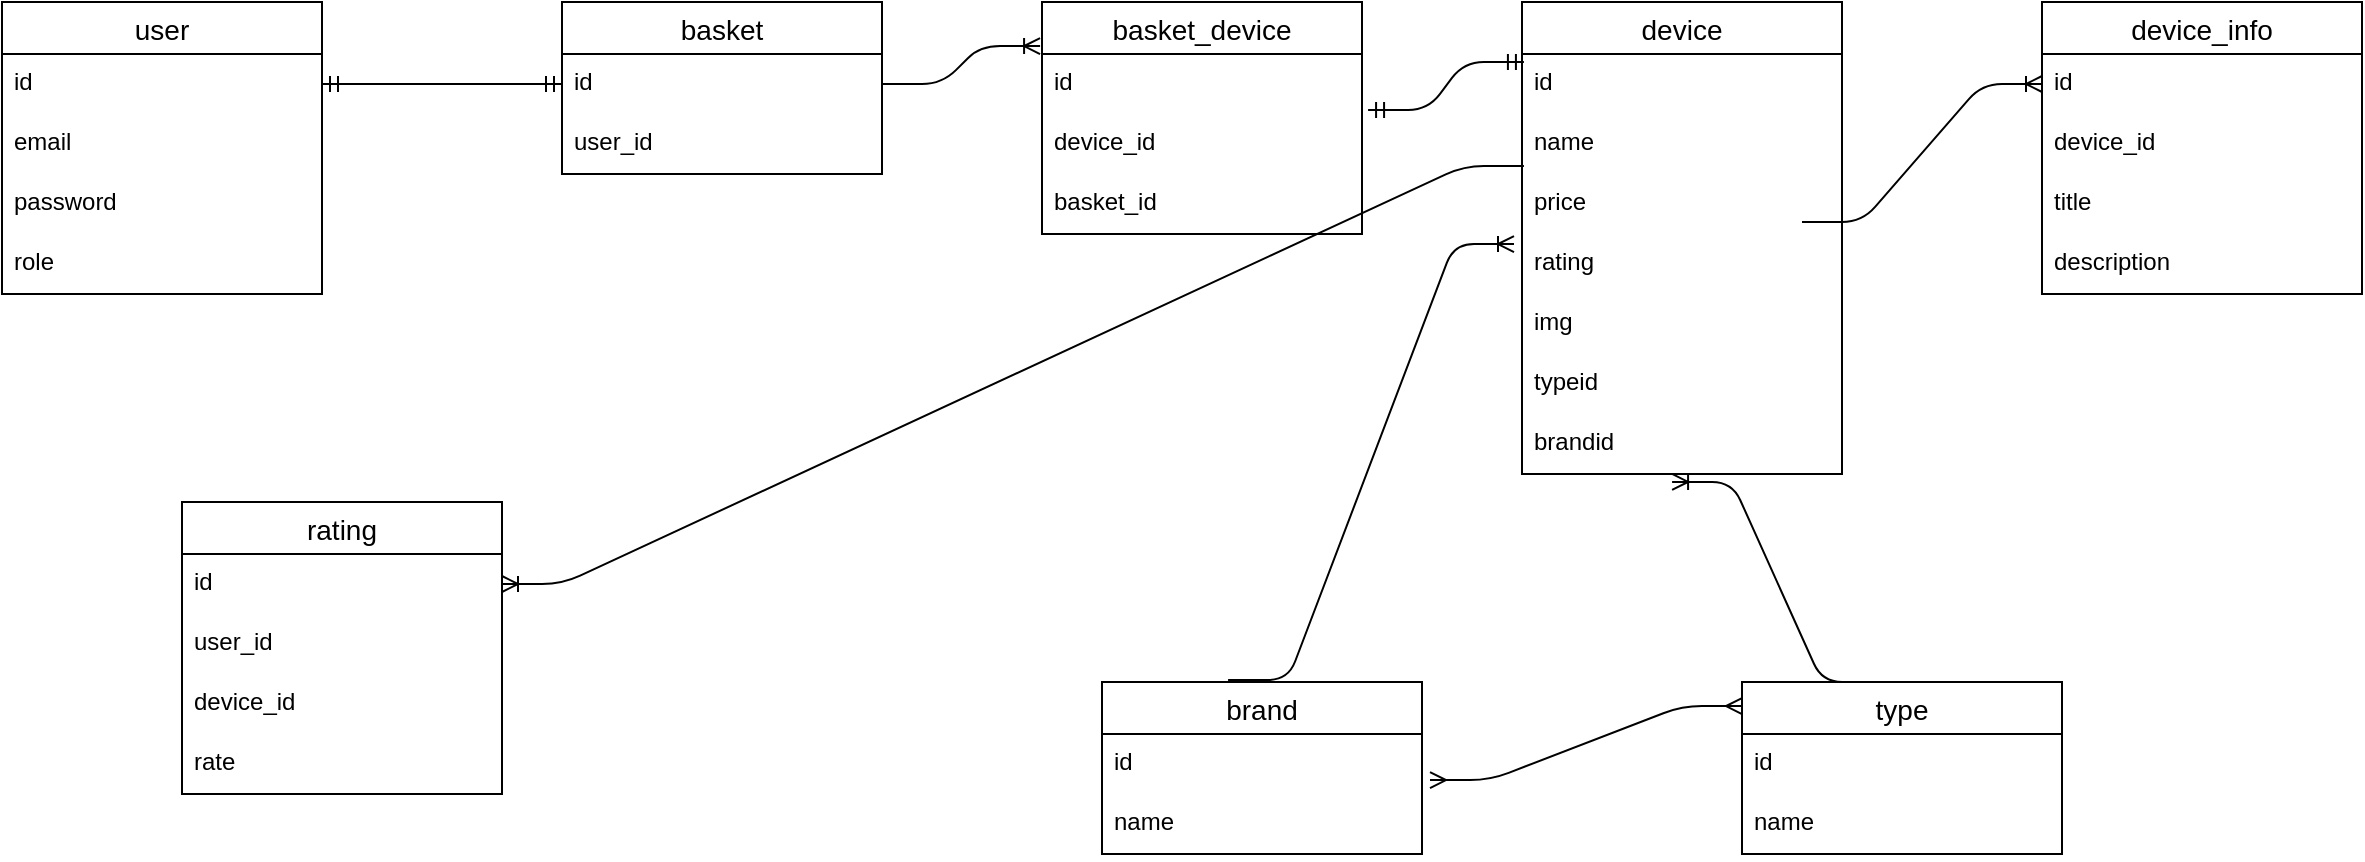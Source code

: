<mxfile version="14.9.9" type="github">
  <diagram id="WocXeOwo5MNntH-DZZVs" name="Page-1">
    <mxGraphModel dx="1422" dy="762" grid="1" gridSize="10" guides="1" tooltips="1" connect="1" arrows="1" fold="1" page="0" pageScale="1" pageWidth="1169" pageHeight="827" math="0" shadow="0">
      <root>
        <mxCell id="0" />
        <mxCell id="1" parent="0" />
        <mxCell id="z6GKEKmCd6yBMRyCmTAF-1" value="user" style="swimlane;fontStyle=0;childLayout=stackLayout;horizontal=1;startSize=26;horizontalStack=0;resizeParent=1;resizeParentMax=0;resizeLast=0;collapsible=1;marginBottom=0;align=center;fontSize=14;" vertex="1" parent="1">
          <mxGeometry x="30" y="30" width="160" height="146" as="geometry" />
        </mxCell>
        <mxCell id="z6GKEKmCd6yBMRyCmTAF-2" value="id" style="text;strokeColor=none;fillColor=none;spacingLeft=4;spacingRight=4;overflow=hidden;rotatable=0;points=[[0,0.5],[1,0.5]];portConstraint=eastwest;fontSize=12;" vertex="1" parent="z6GKEKmCd6yBMRyCmTAF-1">
          <mxGeometry y="26" width="160" height="30" as="geometry" />
        </mxCell>
        <mxCell id="z6GKEKmCd6yBMRyCmTAF-3" value="email" style="text;strokeColor=none;fillColor=none;spacingLeft=4;spacingRight=4;overflow=hidden;rotatable=0;points=[[0,0.5],[1,0.5]];portConstraint=eastwest;fontSize=12;" vertex="1" parent="z6GKEKmCd6yBMRyCmTAF-1">
          <mxGeometry y="56" width="160" height="30" as="geometry" />
        </mxCell>
        <mxCell id="z6GKEKmCd6yBMRyCmTAF-4" value="password" style="text;strokeColor=none;fillColor=none;spacingLeft=4;spacingRight=4;overflow=hidden;rotatable=0;points=[[0,0.5],[1,0.5]];portConstraint=eastwest;fontSize=12;" vertex="1" parent="z6GKEKmCd6yBMRyCmTAF-1">
          <mxGeometry y="86" width="160" height="30" as="geometry" />
        </mxCell>
        <mxCell id="z6GKEKmCd6yBMRyCmTAF-5" value="role" style="text;strokeColor=none;fillColor=none;spacingLeft=4;spacingRight=4;overflow=hidden;rotatable=0;points=[[0,0.5],[1,0.5]];portConstraint=eastwest;fontSize=12;" vertex="1" parent="z6GKEKmCd6yBMRyCmTAF-1">
          <mxGeometry y="116" width="160" height="30" as="geometry" />
        </mxCell>
        <mxCell id="z6GKEKmCd6yBMRyCmTAF-6" value="basket" style="swimlane;fontStyle=0;childLayout=stackLayout;horizontal=1;startSize=26;horizontalStack=0;resizeParent=1;resizeParentMax=0;resizeLast=0;collapsible=1;marginBottom=0;align=center;fontSize=14;" vertex="1" parent="1">
          <mxGeometry x="310" y="30" width="160" height="86" as="geometry" />
        </mxCell>
        <mxCell id="z6GKEKmCd6yBMRyCmTAF-7" value="id" style="text;strokeColor=none;fillColor=none;spacingLeft=4;spacingRight=4;overflow=hidden;rotatable=0;points=[[0,0.5],[1,0.5]];portConstraint=eastwest;fontSize=12;" vertex="1" parent="z6GKEKmCd6yBMRyCmTAF-6">
          <mxGeometry y="26" width="160" height="30" as="geometry" />
        </mxCell>
        <mxCell id="z6GKEKmCd6yBMRyCmTAF-8" value="user_id" style="text;strokeColor=none;fillColor=none;spacingLeft=4;spacingRight=4;overflow=hidden;rotatable=0;points=[[0,0.5],[1,0.5]];portConstraint=eastwest;fontSize=12;" vertex="1" parent="z6GKEKmCd6yBMRyCmTAF-6">
          <mxGeometry y="56" width="160" height="30" as="geometry" />
        </mxCell>
        <mxCell id="z6GKEKmCd6yBMRyCmTAF-10" value="" style="edgeStyle=entityRelationEdgeStyle;fontSize=12;html=1;endArrow=ERmandOne;startArrow=ERmandOne;entryX=0;entryY=0.5;entryDx=0;entryDy=0;" edge="1" parent="1" source="z6GKEKmCd6yBMRyCmTAF-2" target="z6GKEKmCd6yBMRyCmTAF-7">
          <mxGeometry width="100" height="100" relative="1" as="geometry">
            <mxPoint x="190" y="171" as="sourcePoint" />
            <mxPoint x="310" y="71" as="targetPoint" />
          </mxGeometry>
        </mxCell>
        <mxCell id="z6GKEKmCd6yBMRyCmTAF-11" value="device" style="swimlane;fontStyle=0;childLayout=stackLayout;horizontal=1;startSize=26;horizontalStack=0;resizeParent=1;resizeParentMax=0;resizeLast=0;collapsible=1;marginBottom=0;align=center;fontSize=14;" vertex="1" parent="1">
          <mxGeometry x="790" y="30" width="160" height="236" as="geometry" />
        </mxCell>
        <mxCell id="z6GKEKmCd6yBMRyCmTAF-12" value="id" style="text;strokeColor=none;fillColor=none;spacingLeft=4;spacingRight=4;overflow=hidden;rotatable=0;points=[[0,0.5],[1,0.5]];portConstraint=eastwest;fontSize=12;" vertex="1" parent="z6GKEKmCd6yBMRyCmTAF-11">
          <mxGeometry y="26" width="160" height="30" as="geometry" />
        </mxCell>
        <mxCell id="z6GKEKmCd6yBMRyCmTAF-18" value="name" style="text;strokeColor=none;fillColor=none;spacingLeft=4;spacingRight=4;overflow=hidden;rotatable=0;points=[[0,0.5],[1,0.5]];portConstraint=eastwest;fontSize=12;" vertex="1" parent="z6GKEKmCd6yBMRyCmTAF-11">
          <mxGeometry y="56" width="160" height="30" as="geometry" />
        </mxCell>
        <mxCell id="z6GKEKmCd6yBMRyCmTAF-14" value="price" style="text;strokeColor=none;fillColor=none;spacingLeft=4;spacingRight=4;overflow=hidden;rotatable=0;points=[[0,0.5],[1,0.5]];portConstraint=eastwest;fontSize=12;" vertex="1" parent="z6GKEKmCd6yBMRyCmTAF-11">
          <mxGeometry y="86" width="160" height="30" as="geometry" />
        </mxCell>
        <mxCell id="z6GKEKmCd6yBMRyCmTAF-13" value="rating" style="text;strokeColor=none;fillColor=none;spacingLeft=4;spacingRight=4;overflow=hidden;rotatable=0;points=[[0,0.5],[1,0.5]];portConstraint=eastwest;fontSize=12;" vertex="1" parent="z6GKEKmCd6yBMRyCmTAF-11">
          <mxGeometry y="116" width="160" height="30" as="geometry" />
        </mxCell>
        <mxCell id="z6GKEKmCd6yBMRyCmTAF-15" value="img" style="text;strokeColor=none;fillColor=none;spacingLeft=4;spacingRight=4;overflow=hidden;rotatable=0;points=[[0,0.5],[1,0.5]];portConstraint=eastwest;fontSize=12;" vertex="1" parent="z6GKEKmCd6yBMRyCmTAF-11">
          <mxGeometry y="146" width="160" height="30" as="geometry" />
        </mxCell>
        <mxCell id="z6GKEKmCd6yBMRyCmTAF-16" value="typeid" style="text;strokeColor=none;fillColor=none;spacingLeft=4;spacingRight=4;overflow=hidden;rotatable=0;points=[[0,0.5],[1,0.5]];portConstraint=eastwest;fontSize=12;" vertex="1" parent="z6GKEKmCd6yBMRyCmTAF-11">
          <mxGeometry y="176" width="160" height="30" as="geometry" />
        </mxCell>
        <mxCell id="z6GKEKmCd6yBMRyCmTAF-17" value="brandid" style="text;strokeColor=none;fillColor=none;spacingLeft=4;spacingRight=4;overflow=hidden;rotatable=0;points=[[0,0.5],[1,0.5]];portConstraint=eastwest;fontSize=12;" vertex="1" parent="z6GKEKmCd6yBMRyCmTAF-11">
          <mxGeometry y="206" width="160" height="30" as="geometry" />
        </mxCell>
        <mxCell id="z6GKEKmCd6yBMRyCmTAF-19" value="brand" style="swimlane;fontStyle=0;childLayout=stackLayout;horizontal=1;startSize=26;horizontalStack=0;resizeParent=1;resizeParentMax=0;resizeLast=0;collapsible=1;marginBottom=0;align=center;fontSize=14;" vertex="1" parent="1">
          <mxGeometry x="580" y="370" width="160" height="86" as="geometry" />
        </mxCell>
        <mxCell id="z6GKEKmCd6yBMRyCmTAF-20" value="id" style="text;strokeColor=none;fillColor=none;spacingLeft=4;spacingRight=4;overflow=hidden;rotatable=0;points=[[0,0.5],[1,0.5]];portConstraint=eastwest;fontSize=12;" vertex="1" parent="z6GKEKmCd6yBMRyCmTAF-19">
          <mxGeometry y="26" width="160" height="30" as="geometry" />
        </mxCell>
        <mxCell id="z6GKEKmCd6yBMRyCmTAF-21" value="name" style="text;strokeColor=none;fillColor=none;spacingLeft=4;spacingRight=4;overflow=hidden;rotatable=0;points=[[0,0.5],[1,0.5]];portConstraint=eastwest;fontSize=12;" vertex="1" parent="z6GKEKmCd6yBMRyCmTAF-19">
          <mxGeometry y="56" width="160" height="30" as="geometry" />
        </mxCell>
        <mxCell id="z6GKEKmCd6yBMRyCmTAF-23" value="type" style="swimlane;fontStyle=0;childLayout=stackLayout;horizontal=1;startSize=26;horizontalStack=0;resizeParent=1;resizeParentMax=0;resizeLast=0;collapsible=1;marginBottom=0;align=center;fontSize=14;" vertex="1" parent="1">
          <mxGeometry x="900" y="370" width="160" height="86" as="geometry" />
        </mxCell>
        <mxCell id="z6GKEKmCd6yBMRyCmTAF-24" value="id" style="text;strokeColor=none;fillColor=none;spacingLeft=4;spacingRight=4;overflow=hidden;rotatable=0;points=[[0,0.5],[1,0.5]];portConstraint=eastwest;fontSize=12;" vertex="1" parent="z6GKEKmCd6yBMRyCmTAF-23">
          <mxGeometry y="26" width="160" height="30" as="geometry" />
        </mxCell>
        <mxCell id="z6GKEKmCd6yBMRyCmTAF-25" value="name" style="text;strokeColor=none;fillColor=none;spacingLeft=4;spacingRight=4;overflow=hidden;rotatable=0;points=[[0,0.5],[1,0.5]];portConstraint=eastwest;fontSize=12;" vertex="1" parent="z6GKEKmCd6yBMRyCmTAF-23">
          <mxGeometry y="56" width="160" height="30" as="geometry" />
        </mxCell>
        <mxCell id="z6GKEKmCd6yBMRyCmTAF-27" value="" style="edgeStyle=entityRelationEdgeStyle;fontSize=12;html=1;endArrow=ERoneToMany;entryX=-0.025;entryY=0.167;entryDx=0;entryDy=0;entryPerimeter=0;exitX=0.394;exitY=-0.012;exitDx=0;exitDy=0;exitPerimeter=0;" edge="1" parent="1" source="z6GKEKmCd6yBMRyCmTAF-19" target="z6GKEKmCd6yBMRyCmTAF-13">
          <mxGeometry width="100" height="100" relative="1" as="geometry">
            <mxPoint x="520" y="360" as="sourcePoint" />
            <mxPoint x="620" y="260" as="targetPoint" />
          </mxGeometry>
        </mxCell>
        <mxCell id="z6GKEKmCd6yBMRyCmTAF-28" value="" style="edgeStyle=entityRelationEdgeStyle;fontSize=12;html=1;endArrow=ERoneToMany;exitX=0.438;exitY=0;exitDx=0;exitDy=0;exitPerimeter=0;entryX=0.469;entryY=1.133;entryDx=0;entryDy=0;entryPerimeter=0;" edge="1" parent="1" source="z6GKEKmCd6yBMRyCmTAF-23" target="z6GKEKmCd6yBMRyCmTAF-17">
          <mxGeometry width="100" height="100" relative="1" as="geometry">
            <mxPoint x="600" y="350" as="sourcePoint" />
            <mxPoint x="700" y="250" as="targetPoint" />
          </mxGeometry>
        </mxCell>
        <mxCell id="z6GKEKmCd6yBMRyCmTAF-29" value="" style="edgeStyle=entityRelationEdgeStyle;fontSize=12;html=1;endArrow=ERmany;startArrow=ERmany;exitX=1.025;exitY=0.767;exitDx=0;exitDy=0;exitPerimeter=0;entryX=0;entryY=0.14;entryDx=0;entryDy=0;entryPerimeter=0;" edge="1" parent="1" source="z6GKEKmCd6yBMRyCmTAF-20" target="z6GKEKmCd6yBMRyCmTAF-23">
          <mxGeometry width="100" height="100" relative="1" as="geometry">
            <mxPoint x="620" y="470" as="sourcePoint" />
            <mxPoint x="720" y="370" as="targetPoint" />
          </mxGeometry>
        </mxCell>
        <mxCell id="z6GKEKmCd6yBMRyCmTAF-30" value="device_info" style="swimlane;fontStyle=0;childLayout=stackLayout;horizontal=1;startSize=26;horizontalStack=0;resizeParent=1;resizeParentMax=0;resizeLast=0;collapsible=1;marginBottom=0;align=center;fontSize=14;" vertex="1" parent="1">
          <mxGeometry x="1050" y="30" width="160" height="146" as="geometry" />
        </mxCell>
        <mxCell id="z6GKEKmCd6yBMRyCmTAF-31" value="id" style="text;strokeColor=none;fillColor=none;spacingLeft=4;spacingRight=4;overflow=hidden;rotatable=0;points=[[0,0.5],[1,0.5]];portConstraint=eastwest;fontSize=12;" vertex="1" parent="z6GKEKmCd6yBMRyCmTAF-30">
          <mxGeometry y="26" width="160" height="30" as="geometry" />
        </mxCell>
        <mxCell id="z6GKEKmCd6yBMRyCmTAF-32" value="device_id" style="text;strokeColor=none;fillColor=none;spacingLeft=4;spacingRight=4;overflow=hidden;rotatable=0;points=[[0,0.5],[1,0.5]];portConstraint=eastwest;fontSize=12;" vertex="1" parent="z6GKEKmCd6yBMRyCmTAF-30">
          <mxGeometry y="56" width="160" height="30" as="geometry" />
        </mxCell>
        <mxCell id="z6GKEKmCd6yBMRyCmTAF-33" value="title" style="text;strokeColor=none;fillColor=none;spacingLeft=4;spacingRight=4;overflow=hidden;rotatable=0;points=[[0,0.5],[1,0.5]];portConstraint=eastwest;fontSize=12;" vertex="1" parent="z6GKEKmCd6yBMRyCmTAF-30">
          <mxGeometry y="86" width="160" height="30" as="geometry" />
        </mxCell>
        <mxCell id="z6GKEKmCd6yBMRyCmTAF-34" value="description" style="text;strokeColor=none;fillColor=none;spacingLeft=4;spacingRight=4;overflow=hidden;rotatable=0;points=[[0,0.5],[1,0.5]];portConstraint=eastwest;fontSize=12;" vertex="1" parent="z6GKEKmCd6yBMRyCmTAF-30">
          <mxGeometry y="116" width="160" height="30" as="geometry" />
        </mxCell>
        <mxCell id="z6GKEKmCd6yBMRyCmTAF-35" value="" style="edgeStyle=entityRelationEdgeStyle;fontSize=12;html=1;endArrow=ERoneToMany;entryX=0;entryY=0.5;entryDx=0;entryDy=0;" edge="1" parent="1" target="z6GKEKmCd6yBMRyCmTAF-31">
          <mxGeometry width="100" height="100" relative="1" as="geometry">
            <mxPoint x="930" y="140" as="sourcePoint" />
            <mxPoint x="1030" y="40" as="targetPoint" />
          </mxGeometry>
        </mxCell>
        <mxCell id="z6GKEKmCd6yBMRyCmTAF-36" value="basket_device" style="swimlane;fontStyle=0;childLayout=stackLayout;horizontal=1;startSize=26;horizontalStack=0;resizeParent=1;resizeParentMax=0;resizeLast=0;collapsible=1;marginBottom=0;align=center;fontSize=14;" vertex="1" parent="1">
          <mxGeometry x="550" y="30" width="160" height="116" as="geometry" />
        </mxCell>
        <mxCell id="z6GKEKmCd6yBMRyCmTAF-37" value="id" style="text;strokeColor=none;fillColor=none;spacingLeft=4;spacingRight=4;overflow=hidden;rotatable=0;points=[[0,0.5],[1,0.5]];portConstraint=eastwest;fontSize=12;" vertex="1" parent="z6GKEKmCd6yBMRyCmTAF-36">
          <mxGeometry y="26" width="160" height="30" as="geometry" />
        </mxCell>
        <mxCell id="z6GKEKmCd6yBMRyCmTAF-38" value="device_id" style="text;strokeColor=none;fillColor=none;spacingLeft=4;spacingRight=4;overflow=hidden;rotatable=0;points=[[0,0.5],[1,0.5]];portConstraint=eastwest;fontSize=12;" vertex="1" parent="z6GKEKmCd6yBMRyCmTAF-36">
          <mxGeometry y="56" width="160" height="30" as="geometry" />
        </mxCell>
        <mxCell id="z6GKEKmCd6yBMRyCmTAF-39" value="basket_id" style="text;strokeColor=none;fillColor=none;spacingLeft=4;spacingRight=4;overflow=hidden;rotatable=0;points=[[0,0.5],[1,0.5]];portConstraint=eastwest;fontSize=12;" vertex="1" parent="z6GKEKmCd6yBMRyCmTAF-36">
          <mxGeometry y="86" width="160" height="30" as="geometry" />
        </mxCell>
        <mxCell id="z6GKEKmCd6yBMRyCmTAF-40" value="" style="edgeStyle=entityRelationEdgeStyle;fontSize=12;html=1;endArrow=ERoneToMany;exitX=1;exitY=0.5;exitDx=0;exitDy=0;entryX=-0.006;entryY=0.19;entryDx=0;entryDy=0;entryPerimeter=0;" edge="1" parent="1" source="z6GKEKmCd6yBMRyCmTAF-7" target="z6GKEKmCd6yBMRyCmTAF-36">
          <mxGeometry width="100" height="100" relative="1" as="geometry">
            <mxPoint x="450" y="138" as="sourcePoint" />
            <mxPoint x="550" y="38" as="targetPoint" />
          </mxGeometry>
        </mxCell>
        <mxCell id="z6GKEKmCd6yBMRyCmTAF-41" value="" style="edgeStyle=entityRelationEdgeStyle;fontSize=12;html=1;endArrow=ERmandOne;startArrow=ERmandOne;exitX=1.019;exitY=-0.067;exitDx=0;exitDy=0;exitPerimeter=0;entryX=0.006;entryY=0.133;entryDx=0;entryDy=0;entryPerimeter=0;" edge="1" parent="1" source="z6GKEKmCd6yBMRyCmTAF-38" target="z6GKEKmCd6yBMRyCmTAF-12">
          <mxGeometry width="100" height="100" relative="1" as="geometry">
            <mxPoint x="710" y="150" as="sourcePoint" />
            <mxPoint x="810" y="50" as="targetPoint" />
          </mxGeometry>
        </mxCell>
        <mxCell id="z6GKEKmCd6yBMRyCmTAF-42" value="rating" style="swimlane;fontStyle=0;childLayout=stackLayout;horizontal=1;startSize=26;horizontalStack=0;resizeParent=1;resizeParentMax=0;resizeLast=0;collapsible=1;marginBottom=0;align=center;fontSize=14;" vertex="1" parent="1">
          <mxGeometry x="120" y="280" width="160" height="146" as="geometry" />
        </mxCell>
        <mxCell id="z6GKEKmCd6yBMRyCmTAF-43" value="id" style="text;strokeColor=none;fillColor=none;spacingLeft=4;spacingRight=4;overflow=hidden;rotatable=0;points=[[0,0.5],[1,0.5]];portConstraint=eastwest;fontSize=12;" vertex="1" parent="z6GKEKmCd6yBMRyCmTAF-42">
          <mxGeometry y="26" width="160" height="30" as="geometry" />
        </mxCell>
        <mxCell id="z6GKEKmCd6yBMRyCmTAF-44" value="user_id" style="text;strokeColor=none;fillColor=none;spacingLeft=4;spacingRight=4;overflow=hidden;rotatable=0;points=[[0,0.5],[1,0.5]];portConstraint=eastwest;fontSize=12;" vertex="1" parent="z6GKEKmCd6yBMRyCmTAF-42">
          <mxGeometry y="56" width="160" height="30" as="geometry" />
        </mxCell>
        <mxCell id="z6GKEKmCd6yBMRyCmTAF-45" value="device_id" style="text;strokeColor=none;fillColor=none;spacingLeft=4;spacingRight=4;overflow=hidden;rotatable=0;points=[[0,0.5],[1,0.5]];portConstraint=eastwest;fontSize=12;" vertex="1" parent="z6GKEKmCd6yBMRyCmTAF-42">
          <mxGeometry y="86" width="160" height="30" as="geometry" />
        </mxCell>
        <mxCell id="z6GKEKmCd6yBMRyCmTAF-46" value="rate" style="text;strokeColor=none;fillColor=none;spacingLeft=4;spacingRight=4;overflow=hidden;rotatable=0;points=[[0,0.5],[1,0.5]];portConstraint=eastwest;fontSize=12;" vertex="1" parent="z6GKEKmCd6yBMRyCmTAF-42">
          <mxGeometry y="116" width="160" height="30" as="geometry" />
        </mxCell>
        <mxCell id="z6GKEKmCd6yBMRyCmTAF-47" value="" style="edgeStyle=entityRelationEdgeStyle;fontSize=12;html=1;endArrow=ERoneToMany;entryX=1;entryY=0.5;entryDx=0;entryDy=0;exitX=0.006;exitY=0.867;exitDx=0;exitDy=0;exitPerimeter=0;" edge="1" parent="1" source="z6GKEKmCd6yBMRyCmTAF-18" target="z6GKEKmCd6yBMRyCmTAF-43">
          <mxGeometry width="100" height="100" relative="1" as="geometry">
            <mxPoint x="600" y="350" as="sourcePoint" />
            <mxPoint x="700" y="250" as="targetPoint" />
          </mxGeometry>
        </mxCell>
      </root>
    </mxGraphModel>
  </diagram>
</mxfile>

